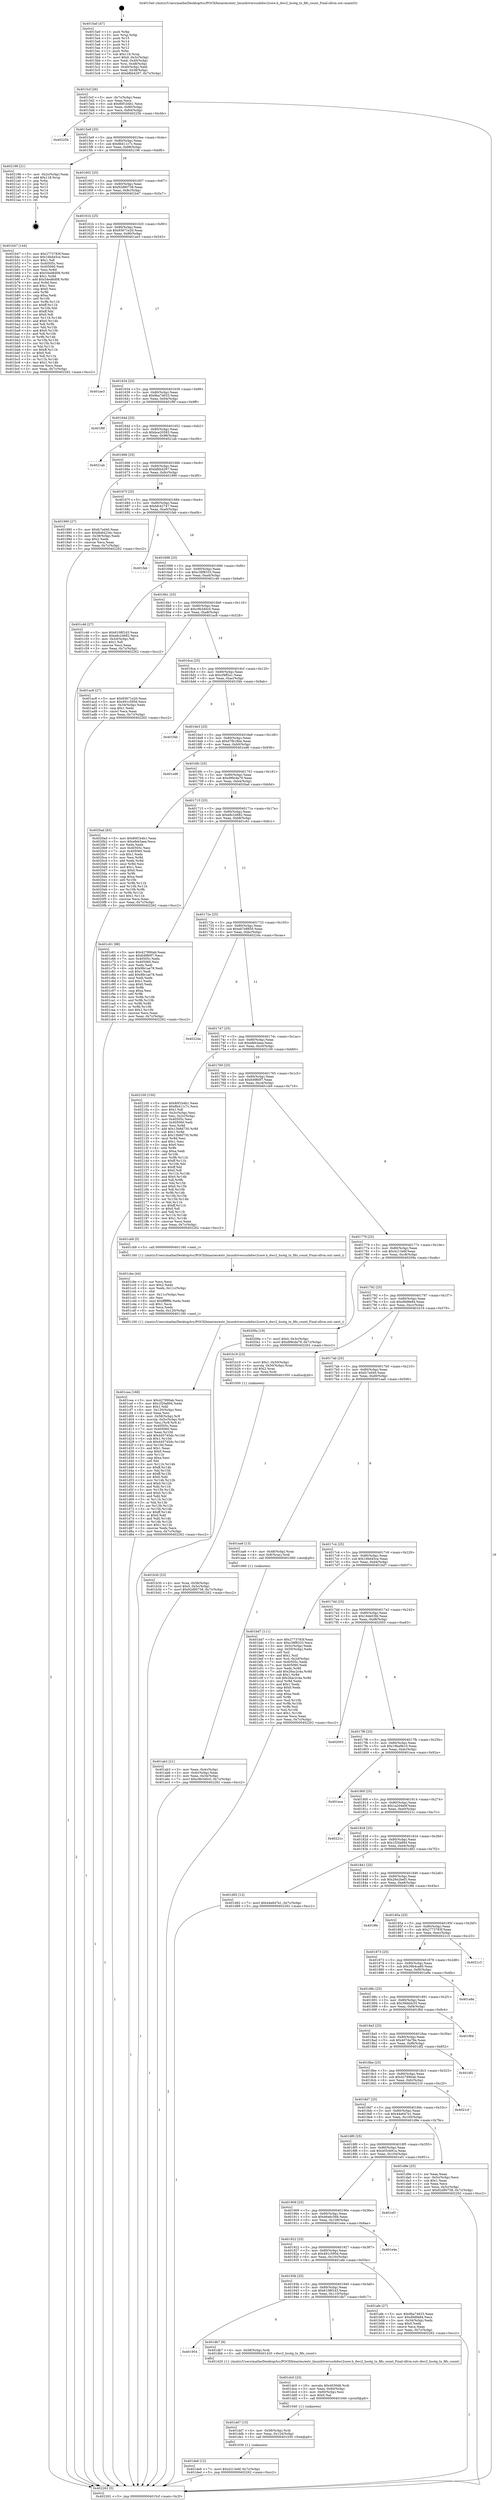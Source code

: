digraph "0x4015a0" {
  label = "0x4015a0 (/mnt/c/Users/mathe/Desktop/tcc/POCII/binaries/extr_linuxdriversusbdwc2core.h_dwc2_hsotg_tx_fifo_count_Final-ollvm.out::main(0))"
  labelloc = "t"
  node[shape=record]

  Entry [label="",width=0.3,height=0.3,shape=circle,fillcolor=black,style=filled]
  "0x4015cf" [label="{
     0x4015cf [26]\l
     | [instrs]\l
     &nbsp;&nbsp;0x4015cf \<+3\>: mov -0x7c(%rbp),%eax\l
     &nbsp;&nbsp;0x4015d2 \<+2\>: mov %eax,%ecx\l
     &nbsp;&nbsp;0x4015d4 \<+6\>: sub $0x80f1b4b1,%ecx\l
     &nbsp;&nbsp;0x4015da \<+3\>: mov %eax,-0x80(%rbp)\l
     &nbsp;&nbsp;0x4015dd \<+6\>: mov %ecx,-0x84(%rbp)\l
     &nbsp;&nbsp;0x4015e3 \<+6\>: je 000000000040225b \<main+0xcbb\>\l
  }"]
  "0x40225b" [label="{
     0x40225b\l
  }", style=dashed]
  "0x4015e9" [label="{
     0x4015e9 [25]\l
     | [instrs]\l
     &nbsp;&nbsp;0x4015e9 \<+5\>: jmp 00000000004015ee \<main+0x4e\>\l
     &nbsp;&nbsp;0x4015ee \<+3\>: mov -0x80(%rbp),%eax\l
     &nbsp;&nbsp;0x4015f1 \<+5\>: sub $0x8b411c7c,%eax\l
     &nbsp;&nbsp;0x4015f6 \<+6\>: mov %eax,-0x88(%rbp)\l
     &nbsp;&nbsp;0x4015fc \<+6\>: je 0000000000402196 \<main+0xbf6\>\l
  }"]
  Exit [label="",width=0.3,height=0.3,shape=circle,fillcolor=black,style=filled,peripheries=2]
  "0x402196" [label="{
     0x402196 [21]\l
     | [instrs]\l
     &nbsp;&nbsp;0x402196 \<+3\>: mov -0x2c(%rbp),%eax\l
     &nbsp;&nbsp;0x402199 \<+7\>: add $0x118,%rsp\l
     &nbsp;&nbsp;0x4021a0 \<+1\>: pop %rbx\l
     &nbsp;&nbsp;0x4021a1 \<+2\>: pop %r12\l
     &nbsp;&nbsp;0x4021a3 \<+2\>: pop %r13\l
     &nbsp;&nbsp;0x4021a5 \<+2\>: pop %r14\l
     &nbsp;&nbsp;0x4021a7 \<+2\>: pop %r15\l
     &nbsp;&nbsp;0x4021a9 \<+1\>: pop %rbp\l
     &nbsp;&nbsp;0x4021aa \<+1\>: ret\l
  }"]
  "0x401602" [label="{
     0x401602 [25]\l
     | [instrs]\l
     &nbsp;&nbsp;0x401602 \<+5\>: jmp 0000000000401607 \<main+0x67\>\l
     &nbsp;&nbsp;0x401607 \<+3\>: mov -0x80(%rbp),%eax\l
     &nbsp;&nbsp;0x40160a \<+5\>: sub $0x92d90738,%eax\l
     &nbsp;&nbsp;0x40160f \<+6\>: mov %eax,-0x8c(%rbp)\l
     &nbsp;&nbsp;0x401615 \<+6\>: je 0000000000401b47 \<main+0x5a7\>\l
  }"]
  "0x401de6" [label="{
     0x401de6 [12]\l
     | [instrs]\l
     &nbsp;&nbsp;0x401de6 \<+7\>: movl $0x4213e6f,-0x7c(%rbp)\l
     &nbsp;&nbsp;0x401ded \<+5\>: jmp 0000000000402262 \<main+0xcc2\>\l
  }"]
  "0x401b47" [label="{
     0x401b47 [144]\l
     | [instrs]\l
     &nbsp;&nbsp;0x401b47 \<+5\>: mov $0x2773783f,%eax\l
     &nbsp;&nbsp;0x401b4c \<+5\>: mov $0x16bd45ce,%ecx\l
     &nbsp;&nbsp;0x401b51 \<+2\>: mov $0x1,%dl\l
     &nbsp;&nbsp;0x401b53 \<+7\>: mov 0x40505c,%esi\l
     &nbsp;&nbsp;0x401b5a \<+7\>: mov 0x405060,%edi\l
     &nbsp;&nbsp;0x401b61 \<+3\>: mov %esi,%r8d\l
     &nbsp;&nbsp;0x401b64 \<+7\>: sub $0x54ed6d08,%r8d\l
     &nbsp;&nbsp;0x401b6b \<+4\>: sub $0x1,%r8d\l
     &nbsp;&nbsp;0x401b6f \<+7\>: add $0x54ed6d08,%r8d\l
     &nbsp;&nbsp;0x401b76 \<+4\>: imul %r8d,%esi\l
     &nbsp;&nbsp;0x401b7a \<+3\>: and $0x1,%esi\l
     &nbsp;&nbsp;0x401b7d \<+3\>: cmp $0x0,%esi\l
     &nbsp;&nbsp;0x401b80 \<+4\>: sete %r9b\l
     &nbsp;&nbsp;0x401b84 \<+3\>: cmp $0xa,%edi\l
     &nbsp;&nbsp;0x401b87 \<+4\>: setl %r10b\l
     &nbsp;&nbsp;0x401b8b \<+3\>: mov %r9b,%r11b\l
     &nbsp;&nbsp;0x401b8e \<+4\>: xor $0xff,%r11b\l
     &nbsp;&nbsp;0x401b92 \<+3\>: mov %r10b,%bl\l
     &nbsp;&nbsp;0x401b95 \<+3\>: xor $0xff,%bl\l
     &nbsp;&nbsp;0x401b98 \<+3\>: xor $0x0,%dl\l
     &nbsp;&nbsp;0x401b9b \<+3\>: mov %r11b,%r14b\l
     &nbsp;&nbsp;0x401b9e \<+4\>: and $0x0,%r14b\l
     &nbsp;&nbsp;0x401ba2 \<+3\>: and %dl,%r9b\l
     &nbsp;&nbsp;0x401ba5 \<+3\>: mov %bl,%r15b\l
     &nbsp;&nbsp;0x401ba8 \<+4\>: and $0x0,%r15b\l
     &nbsp;&nbsp;0x401bac \<+3\>: and %dl,%r10b\l
     &nbsp;&nbsp;0x401baf \<+3\>: or %r9b,%r14b\l
     &nbsp;&nbsp;0x401bb2 \<+3\>: or %r10b,%r15b\l
     &nbsp;&nbsp;0x401bb5 \<+3\>: xor %r15b,%r14b\l
     &nbsp;&nbsp;0x401bb8 \<+3\>: or %bl,%r11b\l
     &nbsp;&nbsp;0x401bbb \<+4\>: xor $0xff,%r11b\l
     &nbsp;&nbsp;0x401bbf \<+3\>: or $0x0,%dl\l
     &nbsp;&nbsp;0x401bc2 \<+3\>: and %dl,%r11b\l
     &nbsp;&nbsp;0x401bc5 \<+3\>: or %r11b,%r14b\l
     &nbsp;&nbsp;0x401bc8 \<+4\>: test $0x1,%r14b\l
     &nbsp;&nbsp;0x401bcc \<+3\>: cmovne %ecx,%eax\l
     &nbsp;&nbsp;0x401bcf \<+3\>: mov %eax,-0x7c(%rbp)\l
     &nbsp;&nbsp;0x401bd2 \<+5\>: jmp 0000000000402262 \<main+0xcc2\>\l
  }"]
  "0x40161b" [label="{
     0x40161b [25]\l
     | [instrs]\l
     &nbsp;&nbsp;0x40161b \<+5\>: jmp 0000000000401620 \<main+0x80\>\l
     &nbsp;&nbsp;0x401620 \<+3\>: mov -0x80(%rbp),%eax\l
     &nbsp;&nbsp;0x401623 \<+5\>: sub $0x93671e20,%eax\l
     &nbsp;&nbsp;0x401628 \<+6\>: mov %eax,-0x90(%rbp)\l
     &nbsp;&nbsp;0x40162e \<+6\>: je 0000000000401ae3 \<main+0x543\>\l
  }"]
  "0x401dd7" [label="{
     0x401dd7 [15]\l
     | [instrs]\l
     &nbsp;&nbsp;0x401dd7 \<+4\>: mov -0x58(%rbp),%rdi\l
     &nbsp;&nbsp;0x401ddb \<+6\>: mov %eax,-0x124(%rbp)\l
     &nbsp;&nbsp;0x401de1 \<+5\>: call 0000000000401030 \<free@plt\>\l
     | [calls]\l
     &nbsp;&nbsp;0x401030 \{1\} (unknown)\l
  }"]
  "0x401ae3" [label="{
     0x401ae3\l
  }", style=dashed]
  "0x401634" [label="{
     0x401634 [25]\l
     | [instrs]\l
     &nbsp;&nbsp;0x401634 \<+5\>: jmp 0000000000401639 \<main+0x99\>\l
     &nbsp;&nbsp;0x401639 \<+3\>: mov -0x80(%rbp),%eax\l
     &nbsp;&nbsp;0x40163c \<+5\>: sub $0x9ba74633,%eax\l
     &nbsp;&nbsp;0x401641 \<+6\>: mov %eax,-0x94(%rbp)\l
     &nbsp;&nbsp;0x401647 \<+6\>: je 0000000000401f9f \<main+0x9ff\>\l
  }"]
  "0x401dc0" [label="{
     0x401dc0 [23]\l
     | [instrs]\l
     &nbsp;&nbsp;0x401dc0 \<+10\>: movabs $0x4030d6,%rdi\l
     &nbsp;&nbsp;0x401dca \<+3\>: mov %eax,-0x60(%rbp)\l
     &nbsp;&nbsp;0x401dcd \<+3\>: mov -0x60(%rbp),%esi\l
     &nbsp;&nbsp;0x401dd0 \<+2\>: mov $0x0,%al\l
     &nbsp;&nbsp;0x401dd2 \<+5\>: call 0000000000401040 \<printf@plt\>\l
     | [calls]\l
     &nbsp;&nbsp;0x401040 \{1\} (unknown)\l
  }"]
  "0x401f9f" [label="{
     0x401f9f\l
  }", style=dashed]
  "0x40164d" [label="{
     0x40164d [25]\l
     | [instrs]\l
     &nbsp;&nbsp;0x40164d \<+5\>: jmp 0000000000401652 \<main+0xb2\>\l
     &nbsp;&nbsp;0x401652 \<+3\>: mov -0x80(%rbp),%eax\l
     &nbsp;&nbsp;0x401655 \<+5\>: sub $0xbce20583,%eax\l
     &nbsp;&nbsp;0x40165a \<+6\>: mov %eax,-0x98(%rbp)\l
     &nbsp;&nbsp;0x401660 \<+6\>: je 00000000004021ab \<main+0xc0b\>\l
  }"]
  "0x401954" [label="{
     0x401954\l
  }", style=dashed]
  "0x4021ab" [label="{
     0x4021ab\l
  }", style=dashed]
  "0x401666" [label="{
     0x401666 [25]\l
     | [instrs]\l
     &nbsp;&nbsp;0x401666 \<+5\>: jmp 000000000040166b \<main+0xcb\>\l
     &nbsp;&nbsp;0x40166b \<+3\>: mov -0x80(%rbp),%eax\l
     &nbsp;&nbsp;0x40166e \<+5\>: sub $0xbfbb4297,%eax\l
     &nbsp;&nbsp;0x401673 \<+6\>: mov %eax,-0x9c(%rbp)\l
     &nbsp;&nbsp;0x401679 \<+6\>: je 0000000000401990 \<main+0x3f0\>\l
  }"]
  "0x401db7" [label="{
     0x401db7 [9]\l
     | [instrs]\l
     &nbsp;&nbsp;0x401db7 \<+4\>: mov -0x58(%rbp),%rdi\l
     &nbsp;&nbsp;0x401dbb \<+5\>: call 0000000000401420 \<dwc2_hsotg_tx_fifo_count\>\l
     | [calls]\l
     &nbsp;&nbsp;0x401420 \{1\} (/mnt/c/Users/mathe/Desktop/tcc/POCII/binaries/extr_linuxdriversusbdwc2core.h_dwc2_hsotg_tx_fifo_count_Final-ollvm.out::dwc2_hsotg_tx_fifo_count)\l
  }"]
  "0x401990" [label="{
     0x401990 [27]\l
     | [instrs]\l
     &nbsp;&nbsp;0x401990 \<+5\>: mov $0xfc7ed40,%eax\l
     &nbsp;&nbsp;0x401995 \<+5\>: mov $0x6b84234c,%ecx\l
     &nbsp;&nbsp;0x40199a \<+3\>: mov -0x38(%rbp),%edx\l
     &nbsp;&nbsp;0x40199d \<+3\>: cmp $0x2,%edx\l
     &nbsp;&nbsp;0x4019a0 \<+3\>: cmovne %ecx,%eax\l
     &nbsp;&nbsp;0x4019a3 \<+3\>: mov %eax,-0x7c(%rbp)\l
     &nbsp;&nbsp;0x4019a6 \<+5\>: jmp 0000000000402262 \<main+0xcc2\>\l
  }"]
  "0x40167f" [label="{
     0x40167f [25]\l
     | [instrs]\l
     &nbsp;&nbsp;0x40167f \<+5\>: jmp 0000000000401684 \<main+0xe4\>\l
     &nbsp;&nbsp;0x401684 \<+3\>: mov -0x80(%rbp),%eax\l
     &nbsp;&nbsp;0x401687 \<+5\>: sub $0xbfc42747,%eax\l
     &nbsp;&nbsp;0x40168c \<+6\>: mov %eax,-0xa0(%rbp)\l
     &nbsp;&nbsp;0x401692 \<+6\>: je 0000000000401fab \<main+0xa0b\>\l
  }"]
  "0x402262" [label="{
     0x402262 [5]\l
     | [instrs]\l
     &nbsp;&nbsp;0x402262 \<+5\>: jmp 00000000004015cf \<main+0x2f\>\l
  }"]
  "0x4015a0" [label="{
     0x4015a0 [47]\l
     | [instrs]\l
     &nbsp;&nbsp;0x4015a0 \<+1\>: push %rbp\l
     &nbsp;&nbsp;0x4015a1 \<+3\>: mov %rsp,%rbp\l
     &nbsp;&nbsp;0x4015a4 \<+2\>: push %r15\l
     &nbsp;&nbsp;0x4015a6 \<+2\>: push %r14\l
     &nbsp;&nbsp;0x4015a8 \<+2\>: push %r13\l
     &nbsp;&nbsp;0x4015aa \<+2\>: push %r12\l
     &nbsp;&nbsp;0x4015ac \<+1\>: push %rbx\l
     &nbsp;&nbsp;0x4015ad \<+7\>: sub $0x118,%rsp\l
     &nbsp;&nbsp;0x4015b4 \<+7\>: movl $0x0,-0x3c(%rbp)\l
     &nbsp;&nbsp;0x4015bb \<+3\>: mov %edi,-0x40(%rbp)\l
     &nbsp;&nbsp;0x4015be \<+4\>: mov %rsi,-0x48(%rbp)\l
     &nbsp;&nbsp;0x4015c2 \<+3\>: mov -0x40(%rbp),%edi\l
     &nbsp;&nbsp;0x4015c5 \<+3\>: mov %edi,-0x38(%rbp)\l
     &nbsp;&nbsp;0x4015c8 \<+7\>: movl $0xbfbb4297,-0x7c(%rbp)\l
  }"]
  "0x401cea" [label="{
     0x401cea [168]\l
     | [instrs]\l
     &nbsp;&nbsp;0x401cea \<+5\>: mov $0x427890ab,%ecx\l
     &nbsp;&nbsp;0x401cef \<+5\>: mov $0x1f20a894,%edx\l
     &nbsp;&nbsp;0x401cf4 \<+3\>: mov $0x1,%dil\l
     &nbsp;&nbsp;0x401cf7 \<+6\>: mov -0x120(%rbp),%esi\l
     &nbsp;&nbsp;0x401cfd \<+3\>: imul %eax,%esi\l
     &nbsp;&nbsp;0x401d00 \<+4\>: mov -0x58(%rbp),%r8\l
     &nbsp;&nbsp;0x401d04 \<+4\>: movslq -0x5c(%rbp),%r9\l
     &nbsp;&nbsp;0x401d08 \<+4\>: mov %esi,(%r8,%r9,4)\l
     &nbsp;&nbsp;0x401d0c \<+7\>: mov 0x40505c,%eax\l
     &nbsp;&nbsp;0x401d13 \<+7\>: mov 0x405060,%esi\l
     &nbsp;&nbsp;0x401d1a \<+3\>: mov %eax,%r10d\l
     &nbsp;&nbsp;0x401d1d \<+7\>: add $0x445745dc,%r10d\l
     &nbsp;&nbsp;0x401d24 \<+4\>: sub $0x1,%r10d\l
     &nbsp;&nbsp;0x401d28 \<+7\>: sub $0x445745dc,%r10d\l
     &nbsp;&nbsp;0x401d2f \<+4\>: imul %r10d,%eax\l
     &nbsp;&nbsp;0x401d33 \<+3\>: and $0x1,%eax\l
     &nbsp;&nbsp;0x401d36 \<+3\>: cmp $0x0,%eax\l
     &nbsp;&nbsp;0x401d39 \<+4\>: sete %r11b\l
     &nbsp;&nbsp;0x401d3d \<+3\>: cmp $0xa,%esi\l
     &nbsp;&nbsp;0x401d40 \<+3\>: setl %bl\l
     &nbsp;&nbsp;0x401d43 \<+3\>: mov %r11b,%r14b\l
     &nbsp;&nbsp;0x401d46 \<+4\>: xor $0xff,%r14b\l
     &nbsp;&nbsp;0x401d4a \<+3\>: mov %bl,%r15b\l
     &nbsp;&nbsp;0x401d4d \<+4\>: xor $0xff,%r15b\l
     &nbsp;&nbsp;0x401d51 \<+4\>: xor $0x0,%dil\l
     &nbsp;&nbsp;0x401d55 \<+3\>: mov %r14b,%r12b\l
     &nbsp;&nbsp;0x401d58 \<+4\>: and $0x0,%r12b\l
     &nbsp;&nbsp;0x401d5c \<+3\>: and %dil,%r11b\l
     &nbsp;&nbsp;0x401d5f \<+3\>: mov %r15b,%r13b\l
     &nbsp;&nbsp;0x401d62 \<+4\>: and $0x0,%r13b\l
     &nbsp;&nbsp;0x401d66 \<+3\>: and %dil,%bl\l
     &nbsp;&nbsp;0x401d69 \<+3\>: or %r11b,%r12b\l
     &nbsp;&nbsp;0x401d6c \<+3\>: or %bl,%r13b\l
     &nbsp;&nbsp;0x401d6f \<+3\>: xor %r13b,%r12b\l
     &nbsp;&nbsp;0x401d72 \<+3\>: or %r15b,%r14b\l
     &nbsp;&nbsp;0x401d75 \<+4\>: xor $0xff,%r14b\l
     &nbsp;&nbsp;0x401d79 \<+4\>: or $0x0,%dil\l
     &nbsp;&nbsp;0x401d7d \<+3\>: and %dil,%r14b\l
     &nbsp;&nbsp;0x401d80 \<+3\>: or %r14b,%r12b\l
     &nbsp;&nbsp;0x401d83 \<+4\>: test $0x1,%r12b\l
     &nbsp;&nbsp;0x401d87 \<+3\>: cmovne %edx,%ecx\l
     &nbsp;&nbsp;0x401d8a \<+3\>: mov %ecx,-0x7c(%rbp)\l
     &nbsp;&nbsp;0x401d8d \<+5\>: jmp 0000000000402262 \<main+0xcc2\>\l
  }"]
  "0x401fab" [label="{
     0x401fab\l
  }", style=dashed]
  "0x401698" [label="{
     0x401698 [25]\l
     | [instrs]\l
     &nbsp;&nbsp;0x401698 \<+5\>: jmp 000000000040169d \<main+0xfd\>\l
     &nbsp;&nbsp;0x40169d \<+3\>: mov -0x80(%rbp),%eax\l
     &nbsp;&nbsp;0x4016a0 \<+5\>: sub $0xc38f8333,%eax\l
     &nbsp;&nbsp;0x4016a5 \<+6\>: mov %eax,-0xa4(%rbp)\l
     &nbsp;&nbsp;0x4016ab \<+6\>: je 0000000000401c46 \<main+0x6a6\>\l
  }"]
  "0x401cbe" [label="{
     0x401cbe [44]\l
     | [instrs]\l
     &nbsp;&nbsp;0x401cbe \<+2\>: xor %ecx,%ecx\l
     &nbsp;&nbsp;0x401cc0 \<+5\>: mov $0x2,%edx\l
     &nbsp;&nbsp;0x401cc5 \<+6\>: mov %edx,-0x11c(%rbp)\l
     &nbsp;&nbsp;0x401ccb \<+1\>: cltd\l
     &nbsp;&nbsp;0x401ccc \<+6\>: mov -0x11c(%rbp),%esi\l
     &nbsp;&nbsp;0x401cd2 \<+2\>: idiv %esi\l
     &nbsp;&nbsp;0x401cd4 \<+6\>: imul $0xfffffffe,%edx,%edx\l
     &nbsp;&nbsp;0x401cda \<+3\>: sub $0x1,%ecx\l
     &nbsp;&nbsp;0x401cdd \<+2\>: sub %ecx,%edx\l
     &nbsp;&nbsp;0x401cdf \<+6\>: mov %edx,-0x120(%rbp)\l
     &nbsp;&nbsp;0x401ce5 \<+5\>: call 0000000000401160 \<next_i\>\l
     | [calls]\l
     &nbsp;&nbsp;0x401160 \{1\} (/mnt/c/Users/mathe/Desktop/tcc/POCII/binaries/extr_linuxdriversusbdwc2core.h_dwc2_hsotg_tx_fifo_count_Final-ollvm.out::next_i)\l
  }"]
  "0x401c46" [label="{
     0x401c46 [27]\l
     | [instrs]\l
     &nbsp;&nbsp;0x401c46 \<+5\>: mov $0x6108f1d3,%eax\l
     &nbsp;&nbsp;0x401c4b \<+5\>: mov $0xe8c24682,%ecx\l
     &nbsp;&nbsp;0x401c50 \<+3\>: mov -0x2d(%rbp),%dl\l
     &nbsp;&nbsp;0x401c53 \<+3\>: test $0x1,%dl\l
     &nbsp;&nbsp;0x401c56 \<+3\>: cmovne %ecx,%eax\l
     &nbsp;&nbsp;0x401c59 \<+3\>: mov %eax,-0x7c(%rbp)\l
     &nbsp;&nbsp;0x401c5c \<+5\>: jmp 0000000000402262 \<main+0xcc2\>\l
  }"]
  "0x4016b1" [label="{
     0x4016b1 [25]\l
     | [instrs]\l
     &nbsp;&nbsp;0x4016b1 \<+5\>: jmp 00000000004016b6 \<main+0x116\>\l
     &nbsp;&nbsp;0x4016b6 \<+3\>: mov -0x80(%rbp),%eax\l
     &nbsp;&nbsp;0x4016b9 \<+5\>: sub $0xc9b340c0,%eax\l
     &nbsp;&nbsp;0x4016be \<+6\>: mov %eax,-0xa8(%rbp)\l
     &nbsp;&nbsp;0x4016c4 \<+6\>: je 0000000000401ac8 \<main+0x528\>\l
  }"]
  "0x401b30" [label="{
     0x401b30 [23]\l
     | [instrs]\l
     &nbsp;&nbsp;0x401b30 \<+4\>: mov %rax,-0x58(%rbp)\l
     &nbsp;&nbsp;0x401b34 \<+7\>: movl $0x0,-0x5c(%rbp)\l
     &nbsp;&nbsp;0x401b3b \<+7\>: movl $0x92d90738,-0x7c(%rbp)\l
     &nbsp;&nbsp;0x401b42 \<+5\>: jmp 0000000000402262 \<main+0xcc2\>\l
  }"]
  "0x401ac8" [label="{
     0x401ac8 [27]\l
     | [instrs]\l
     &nbsp;&nbsp;0x401ac8 \<+5\>: mov $0x93671e20,%eax\l
     &nbsp;&nbsp;0x401acd \<+5\>: mov $0x491c595d,%ecx\l
     &nbsp;&nbsp;0x401ad2 \<+3\>: mov -0x34(%rbp),%edx\l
     &nbsp;&nbsp;0x401ad5 \<+3\>: cmp $0x1,%edx\l
     &nbsp;&nbsp;0x401ad8 \<+3\>: cmovl %ecx,%eax\l
     &nbsp;&nbsp;0x401adb \<+3\>: mov %eax,-0x7c(%rbp)\l
     &nbsp;&nbsp;0x401ade \<+5\>: jmp 0000000000402262 \<main+0xcc2\>\l
  }"]
  "0x4016ca" [label="{
     0x4016ca [25]\l
     | [instrs]\l
     &nbsp;&nbsp;0x4016ca \<+5\>: jmp 00000000004016cf \<main+0x12f\>\l
     &nbsp;&nbsp;0x4016cf \<+3\>: mov -0x80(%rbp),%eax\l
     &nbsp;&nbsp;0x4016d2 \<+5\>: sub $0xcf4ff2a1,%eax\l
     &nbsp;&nbsp;0x4016d7 \<+6\>: mov %eax,-0xac(%rbp)\l
     &nbsp;&nbsp;0x4016dd \<+6\>: je 0000000000401f4b \<main+0x9ab\>\l
  }"]
  "0x40193b" [label="{
     0x40193b [25]\l
     | [instrs]\l
     &nbsp;&nbsp;0x40193b \<+5\>: jmp 0000000000401940 \<main+0x3a0\>\l
     &nbsp;&nbsp;0x401940 \<+3\>: mov -0x80(%rbp),%eax\l
     &nbsp;&nbsp;0x401943 \<+5\>: sub $0x6108f1d3,%eax\l
     &nbsp;&nbsp;0x401948 \<+6\>: mov %eax,-0x110(%rbp)\l
     &nbsp;&nbsp;0x40194e \<+6\>: je 0000000000401db7 \<main+0x817\>\l
  }"]
  "0x401f4b" [label="{
     0x401f4b\l
  }", style=dashed]
  "0x4016e3" [label="{
     0x4016e3 [25]\l
     | [instrs]\l
     &nbsp;&nbsp;0x4016e3 \<+5\>: jmp 00000000004016e8 \<main+0x148\>\l
     &nbsp;&nbsp;0x4016e8 \<+3\>: mov -0x80(%rbp),%eax\l
     &nbsp;&nbsp;0x4016eb \<+5\>: sub $0xd7fb18be,%eax\l
     &nbsp;&nbsp;0x4016f0 \<+6\>: mov %eax,-0xb0(%rbp)\l
     &nbsp;&nbsp;0x4016f6 \<+6\>: je 0000000000401ed6 \<main+0x936\>\l
  }"]
  "0x401afe" [label="{
     0x401afe [27]\l
     | [instrs]\l
     &nbsp;&nbsp;0x401afe \<+5\>: mov $0x9ba74633,%eax\l
     &nbsp;&nbsp;0x401b03 \<+5\>: mov $0xd9d9e84,%ecx\l
     &nbsp;&nbsp;0x401b08 \<+3\>: mov -0x34(%rbp),%edx\l
     &nbsp;&nbsp;0x401b0b \<+3\>: cmp $0x0,%edx\l
     &nbsp;&nbsp;0x401b0e \<+3\>: cmove %ecx,%eax\l
     &nbsp;&nbsp;0x401b11 \<+3\>: mov %eax,-0x7c(%rbp)\l
     &nbsp;&nbsp;0x401b14 \<+5\>: jmp 0000000000402262 \<main+0xcc2\>\l
  }"]
  "0x401ed6" [label="{
     0x401ed6\l
  }", style=dashed]
  "0x4016fc" [label="{
     0x4016fc [25]\l
     | [instrs]\l
     &nbsp;&nbsp;0x4016fc \<+5\>: jmp 0000000000401701 \<main+0x161\>\l
     &nbsp;&nbsp;0x401701 \<+3\>: mov -0x80(%rbp),%eax\l
     &nbsp;&nbsp;0x401704 \<+5\>: sub $0xd99cda79,%eax\l
     &nbsp;&nbsp;0x401709 \<+6\>: mov %eax,-0xb4(%rbp)\l
     &nbsp;&nbsp;0x40170f \<+6\>: je 00000000004020ad \<main+0xb0d\>\l
  }"]
  "0x401922" [label="{
     0x401922 [25]\l
     | [instrs]\l
     &nbsp;&nbsp;0x401922 \<+5\>: jmp 0000000000401927 \<main+0x387\>\l
     &nbsp;&nbsp;0x401927 \<+3\>: mov -0x80(%rbp),%eax\l
     &nbsp;&nbsp;0x40192a \<+5\>: sub $0x491c595d,%eax\l
     &nbsp;&nbsp;0x40192f \<+6\>: mov %eax,-0x10c(%rbp)\l
     &nbsp;&nbsp;0x401935 \<+6\>: je 0000000000401afe \<main+0x55e\>\l
  }"]
  "0x4020ad" [label="{
     0x4020ad [83]\l
     | [instrs]\l
     &nbsp;&nbsp;0x4020ad \<+5\>: mov $0x80f1b4b1,%eax\l
     &nbsp;&nbsp;0x4020b2 \<+5\>: mov $0xefeb3aea,%ecx\l
     &nbsp;&nbsp;0x4020b7 \<+2\>: xor %edx,%edx\l
     &nbsp;&nbsp;0x4020b9 \<+7\>: mov 0x40505c,%esi\l
     &nbsp;&nbsp;0x4020c0 \<+7\>: mov 0x405060,%edi\l
     &nbsp;&nbsp;0x4020c7 \<+3\>: sub $0x1,%edx\l
     &nbsp;&nbsp;0x4020ca \<+3\>: mov %esi,%r8d\l
     &nbsp;&nbsp;0x4020cd \<+3\>: add %edx,%r8d\l
     &nbsp;&nbsp;0x4020d0 \<+4\>: imul %r8d,%esi\l
     &nbsp;&nbsp;0x4020d4 \<+3\>: and $0x1,%esi\l
     &nbsp;&nbsp;0x4020d7 \<+3\>: cmp $0x0,%esi\l
     &nbsp;&nbsp;0x4020da \<+4\>: sete %r9b\l
     &nbsp;&nbsp;0x4020de \<+3\>: cmp $0xa,%edi\l
     &nbsp;&nbsp;0x4020e1 \<+4\>: setl %r10b\l
     &nbsp;&nbsp;0x4020e5 \<+3\>: mov %r9b,%r11b\l
     &nbsp;&nbsp;0x4020e8 \<+3\>: and %r10b,%r11b\l
     &nbsp;&nbsp;0x4020eb \<+3\>: xor %r10b,%r9b\l
     &nbsp;&nbsp;0x4020ee \<+3\>: or %r9b,%r11b\l
     &nbsp;&nbsp;0x4020f1 \<+4\>: test $0x1,%r11b\l
     &nbsp;&nbsp;0x4020f5 \<+3\>: cmovne %ecx,%eax\l
     &nbsp;&nbsp;0x4020f8 \<+3\>: mov %eax,-0x7c(%rbp)\l
     &nbsp;&nbsp;0x4020fb \<+5\>: jmp 0000000000402262 \<main+0xcc2\>\l
  }"]
  "0x401715" [label="{
     0x401715 [25]\l
     | [instrs]\l
     &nbsp;&nbsp;0x401715 \<+5\>: jmp 000000000040171a \<main+0x17a\>\l
     &nbsp;&nbsp;0x40171a \<+3\>: mov -0x80(%rbp),%eax\l
     &nbsp;&nbsp;0x40171d \<+5\>: sub $0xe8c24682,%eax\l
     &nbsp;&nbsp;0x401722 \<+6\>: mov %eax,-0xb8(%rbp)\l
     &nbsp;&nbsp;0x401728 \<+6\>: je 0000000000401c61 \<main+0x6c1\>\l
  }"]
  "0x401e4a" [label="{
     0x401e4a\l
  }", style=dashed]
  "0x401c61" [label="{
     0x401c61 [88]\l
     | [instrs]\l
     &nbsp;&nbsp;0x401c61 \<+5\>: mov $0x427890ab,%eax\l
     &nbsp;&nbsp;0x401c66 \<+5\>: mov $0xfc6f60f7,%ecx\l
     &nbsp;&nbsp;0x401c6b \<+7\>: mov 0x40505c,%edx\l
     &nbsp;&nbsp;0x401c72 \<+7\>: mov 0x405060,%esi\l
     &nbsp;&nbsp;0x401c79 \<+2\>: mov %edx,%edi\l
     &nbsp;&nbsp;0x401c7b \<+6\>: sub $0x9fe1ae78,%edi\l
     &nbsp;&nbsp;0x401c81 \<+3\>: sub $0x1,%edi\l
     &nbsp;&nbsp;0x401c84 \<+6\>: add $0x9fe1ae78,%edi\l
     &nbsp;&nbsp;0x401c8a \<+3\>: imul %edi,%edx\l
     &nbsp;&nbsp;0x401c8d \<+3\>: and $0x1,%edx\l
     &nbsp;&nbsp;0x401c90 \<+3\>: cmp $0x0,%edx\l
     &nbsp;&nbsp;0x401c93 \<+4\>: sete %r8b\l
     &nbsp;&nbsp;0x401c97 \<+3\>: cmp $0xa,%esi\l
     &nbsp;&nbsp;0x401c9a \<+4\>: setl %r9b\l
     &nbsp;&nbsp;0x401c9e \<+3\>: mov %r8b,%r10b\l
     &nbsp;&nbsp;0x401ca1 \<+3\>: and %r9b,%r10b\l
     &nbsp;&nbsp;0x401ca4 \<+3\>: xor %r9b,%r8b\l
     &nbsp;&nbsp;0x401ca7 \<+3\>: or %r8b,%r10b\l
     &nbsp;&nbsp;0x401caa \<+4\>: test $0x1,%r10b\l
     &nbsp;&nbsp;0x401cae \<+3\>: cmovne %ecx,%eax\l
     &nbsp;&nbsp;0x401cb1 \<+3\>: mov %eax,-0x7c(%rbp)\l
     &nbsp;&nbsp;0x401cb4 \<+5\>: jmp 0000000000402262 \<main+0xcc2\>\l
  }"]
  "0x40172e" [label="{
     0x40172e [25]\l
     | [instrs]\l
     &nbsp;&nbsp;0x40172e \<+5\>: jmp 0000000000401733 \<main+0x193\>\l
     &nbsp;&nbsp;0x401733 \<+3\>: mov -0x80(%rbp),%eax\l
     &nbsp;&nbsp;0x401736 \<+5\>: sub $0xeb7e8850,%eax\l
     &nbsp;&nbsp;0x40173b \<+6\>: mov %eax,-0xbc(%rbp)\l
     &nbsp;&nbsp;0x401741 \<+6\>: je 000000000040224a \<main+0xcaa\>\l
  }"]
  "0x401909" [label="{
     0x401909 [25]\l
     | [instrs]\l
     &nbsp;&nbsp;0x401909 \<+5\>: jmp 000000000040190e \<main+0x36e\>\l
     &nbsp;&nbsp;0x40190e \<+3\>: mov -0x80(%rbp),%eax\l
     &nbsp;&nbsp;0x401911 \<+5\>: sub $0x46a6c56b,%eax\l
     &nbsp;&nbsp;0x401916 \<+6\>: mov %eax,-0x108(%rbp)\l
     &nbsp;&nbsp;0x40191c \<+6\>: je 0000000000401e4a \<main+0x8aa\>\l
  }"]
  "0x40224a" [label="{
     0x40224a\l
  }", style=dashed]
  "0x401747" [label="{
     0x401747 [25]\l
     | [instrs]\l
     &nbsp;&nbsp;0x401747 \<+5\>: jmp 000000000040174c \<main+0x1ac\>\l
     &nbsp;&nbsp;0x40174c \<+3\>: mov -0x80(%rbp),%eax\l
     &nbsp;&nbsp;0x40174f \<+5\>: sub $0xefeb3aea,%eax\l
     &nbsp;&nbsp;0x401754 \<+6\>: mov %eax,-0xc0(%rbp)\l
     &nbsp;&nbsp;0x40175a \<+6\>: je 0000000000402100 \<main+0xb60\>\l
  }"]
  "0x401ef1" [label="{
     0x401ef1\l
  }", style=dashed]
  "0x402100" [label="{
     0x402100 [150]\l
     | [instrs]\l
     &nbsp;&nbsp;0x402100 \<+5\>: mov $0x80f1b4b1,%eax\l
     &nbsp;&nbsp;0x402105 \<+5\>: mov $0x8b411c7c,%ecx\l
     &nbsp;&nbsp;0x40210a \<+2\>: mov $0x1,%dl\l
     &nbsp;&nbsp;0x40210c \<+3\>: mov -0x3c(%rbp),%esi\l
     &nbsp;&nbsp;0x40210f \<+3\>: mov %esi,-0x2c(%rbp)\l
     &nbsp;&nbsp;0x402112 \<+7\>: mov 0x40505c,%esi\l
     &nbsp;&nbsp;0x402119 \<+7\>: mov 0x405060,%edi\l
     &nbsp;&nbsp;0x402120 \<+3\>: mov %esi,%r8d\l
     &nbsp;&nbsp;0x402123 \<+7\>: add $0x13b8d730,%r8d\l
     &nbsp;&nbsp;0x40212a \<+4\>: sub $0x1,%r8d\l
     &nbsp;&nbsp;0x40212e \<+7\>: sub $0x13b8d730,%r8d\l
     &nbsp;&nbsp;0x402135 \<+4\>: imul %r8d,%esi\l
     &nbsp;&nbsp;0x402139 \<+3\>: and $0x1,%esi\l
     &nbsp;&nbsp;0x40213c \<+3\>: cmp $0x0,%esi\l
     &nbsp;&nbsp;0x40213f \<+4\>: sete %r9b\l
     &nbsp;&nbsp;0x402143 \<+3\>: cmp $0xa,%edi\l
     &nbsp;&nbsp;0x402146 \<+4\>: setl %r10b\l
     &nbsp;&nbsp;0x40214a \<+3\>: mov %r9b,%r11b\l
     &nbsp;&nbsp;0x40214d \<+4\>: xor $0xff,%r11b\l
     &nbsp;&nbsp;0x402151 \<+3\>: mov %r10b,%bl\l
     &nbsp;&nbsp;0x402154 \<+3\>: xor $0xff,%bl\l
     &nbsp;&nbsp;0x402157 \<+3\>: xor $0x0,%dl\l
     &nbsp;&nbsp;0x40215a \<+3\>: mov %r11b,%r14b\l
     &nbsp;&nbsp;0x40215d \<+4\>: and $0x0,%r14b\l
     &nbsp;&nbsp;0x402161 \<+3\>: and %dl,%r9b\l
     &nbsp;&nbsp;0x402164 \<+3\>: mov %bl,%r15b\l
     &nbsp;&nbsp;0x402167 \<+4\>: and $0x0,%r15b\l
     &nbsp;&nbsp;0x40216b \<+3\>: and %dl,%r10b\l
     &nbsp;&nbsp;0x40216e \<+3\>: or %r9b,%r14b\l
     &nbsp;&nbsp;0x402171 \<+3\>: or %r10b,%r15b\l
     &nbsp;&nbsp;0x402174 \<+3\>: xor %r15b,%r14b\l
     &nbsp;&nbsp;0x402177 \<+3\>: or %bl,%r11b\l
     &nbsp;&nbsp;0x40217a \<+4\>: xor $0xff,%r11b\l
     &nbsp;&nbsp;0x40217e \<+3\>: or $0x0,%dl\l
     &nbsp;&nbsp;0x402181 \<+3\>: and %dl,%r11b\l
     &nbsp;&nbsp;0x402184 \<+3\>: or %r11b,%r14b\l
     &nbsp;&nbsp;0x402187 \<+4\>: test $0x1,%r14b\l
     &nbsp;&nbsp;0x40218b \<+3\>: cmovne %ecx,%eax\l
     &nbsp;&nbsp;0x40218e \<+3\>: mov %eax,-0x7c(%rbp)\l
     &nbsp;&nbsp;0x402191 \<+5\>: jmp 0000000000402262 \<main+0xcc2\>\l
  }"]
  "0x401760" [label="{
     0x401760 [25]\l
     | [instrs]\l
     &nbsp;&nbsp;0x401760 \<+5\>: jmp 0000000000401765 \<main+0x1c5\>\l
     &nbsp;&nbsp;0x401765 \<+3\>: mov -0x80(%rbp),%eax\l
     &nbsp;&nbsp;0x401768 \<+5\>: sub $0xfc6f60f7,%eax\l
     &nbsp;&nbsp;0x40176d \<+6\>: mov %eax,-0xc4(%rbp)\l
     &nbsp;&nbsp;0x401773 \<+6\>: je 0000000000401cb9 \<main+0x719\>\l
  }"]
  "0x4018f0" [label="{
     0x4018f0 [25]\l
     | [instrs]\l
     &nbsp;&nbsp;0x4018f0 \<+5\>: jmp 00000000004018f5 \<main+0x355\>\l
     &nbsp;&nbsp;0x4018f5 \<+3\>: mov -0x80(%rbp),%eax\l
     &nbsp;&nbsp;0x4018f8 \<+5\>: sub $0x455cb91a,%eax\l
     &nbsp;&nbsp;0x4018fd \<+6\>: mov %eax,-0x104(%rbp)\l
     &nbsp;&nbsp;0x401903 \<+6\>: je 0000000000401ef1 \<main+0x951\>\l
  }"]
  "0x401cb9" [label="{
     0x401cb9 [5]\l
     | [instrs]\l
     &nbsp;&nbsp;0x401cb9 \<+5\>: call 0000000000401160 \<next_i\>\l
     | [calls]\l
     &nbsp;&nbsp;0x401160 \{1\} (/mnt/c/Users/mathe/Desktop/tcc/POCII/binaries/extr_linuxdriversusbdwc2core.h_dwc2_hsotg_tx_fifo_count_Final-ollvm.out::next_i)\l
  }"]
  "0x401779" [label="{
     0x401779 [25]\l
     | [instrs]\l
     &nbsp;&nbsp;0x401779 \<+5\>: jmp 000000000040177e \<main+0x1de\>\l
     &nbsp;&nbsp;0x40177e \<+3\>: mov -0x80(%rbp),%eax\l
     &nbsp;&nbsp;0x401781 \<+5\>: sub $0x4213e6f,%eax\l
     &nbsp;&nbsp;0x401786 \<+6\>: mov %eax,-0xc8(%rbp)\l
     &nbsp;&nbsp;0x40178c \<+6\>: je 000000000040209a \<main+0xafa\>\l
  }"]
  "0x401d9e" [label="{
     0x401d9e [25]\l
     | [instrs]\l
     &nbsp;&nbsp;0x401d9e \<+2\>: xor %eax,%eax\l
     &nbsp;&nbsp;0x401da0 \<+3\>: mov -0x5c(%rbp),%ecx\l
     &nbsp;&nbsp;0x401da3 \<+3\>: sub $0x1,%eax\l
     &nbsp;&nbsp;0x401da6 \<+2\>: sub %eax,%ecx\l
     &nbsp;&nbsp;0x401da8 \<+3\>: mov %ecx,-0x5c(%rbp)\l
     &nbsp;&nbsp;0x401dab \<+7\>: movl $0x92d90738,-0x7c(%rbp)\l
     &nbsp;&nbsp;0x401db2 \<+5\>: jmp 0000000000402262 \<main+0xcc2\>\l
  }"]
  "0x40209a" [label="{
     0x40209a [19]\l
     | [instrs]\l
     &nbsp;&nbsp;0x40209a \<+7\>: movl $0x0,-0x3c(%rbp)\l
     &nbsp;&nbsp;0x4020a1 \<+7\>: movl $0xd99cda79,-0x7c(%rbp)\l
     &nbsp;&nbsp;0x4020a8 \<+5\>: jmp 0000000000402262 \<main+0xcc2\>\l
  }"]
  "0x401792" [label="{
     0x401792 [25]\l
     | [instrs]\l
     &nbsp;&nbsp;0x401792 \<+5\>: jmp 0000000000401797 \<main+0x1f7\>\l
     &nbsp;&nbsp;0x401797 \<+3\>: mov -0x80(%rbp),%eax\l
     &nbsp;&nbsp;0x40179a \<+5\>: sub $0xd9d9e84,%eax\l
     &nbsp;&nbsp;0x40179f \<+6\>: mov %eax,-0xcc(%rbp)\l
     &nbsp;&nbsp;0x4017a5 \<+6\>: je 0000000000401b19 \<main+0x579\>\l
  }"]
  "0x4018d7" [label="{
     0x4018d7 [25]\l
     | [instrs]\l
     &nbsp;&nbsp;0x4018d7 \<+5\>: jmp 00000000004018dc \<main+0x33c\>\l
     &nbsp;&nbsp;0x4018dc \<+3\>: mov -0x80(%rbp),%eax\l
     &nbsp;&nbsp;0x4018df \<+5\>: sub $0x44e647e1,%eax\l
     &nbsp;&nbsp;0x4018e4 \<+6\>: mov %eax,-0x100(%rbp)\l
     &nbsp;&nbsp;0x4018ea \<+6\>: je 0000000000401d9e \<main+0x7fe\>\l
  }"]
  "0x401b19" [label="{
     0x401b19 [23]\l
     | [instrs]\l
     &nbsp;&nbsp;0x401b19 \<+7\>: movl $0x1,-0x50(%rbp)\l
     &nbsp;&nbsp;0x401b20 \<+4\>: movslq -0x50(%rbp),%rax\l
     &nbsp;&nbsp;0x401b24 \<+4\>: shl $0x2,%rax\l
     &nbsp;&nbsp;0x401b28 \<+3\>: mov %rax,%rdi\l
     &nbsp;&nbsp;0x401b2b \<+5\>: call 0000000000401050 \<malloc@plt\>\l
     | [calls]\l
     &nbsp;&nbsp;0x401050 \{1\} (unknown)\l
  }"]
  "0x4017ab" [label="{
     0x4017ab [25]\l
     | [instrs]\l
     &nbsp;&nbsp;0x4017ab \<+5\>: jmp 00000000004017b0 \<main+0x210\>\l
     &nbsp;&nbsp;0x4017b0 \<+3\>: mov -0x80(%rbp),%eax\l
     &nbsp;&nbsp;0x4017b3 \<+5\>: sub $0xfc7ed40,%eax\l
     &nbsp;&nbsp;0x4017b8 \<+6\>: mov %eax,-0xd0(%rbp)\l
     &nbsp;&nbsp;0x4017be \<+6\>: je 0000000000401aa6 \<main+0x506\>\l
  }"]
  "0x4021cf" [label="{
     0x4021cf\l
  }", style=dashed]
  "0x401aa6" [label="{
     0x401aa6 [13]\l
     | [instrs]\l
     &nbsp;&nbsp;0x401aa6 \<+4\>: mov -0x48(%rbp),%rax\l
     &nbsp;&nbsp;0x401aaa \<+4\>: mov 0x8(%rax),%rdi\l
     &nbsp;&nbsp;0x401aae \<+5\>: call 0000000000401060 \<atoi@plt\>\l
     | [calls]\l
     &nbsp;&nbsp;0x401060 \{1\} (unknown)\l
  }"]
  "0x4017c4" [label="{
     0x4017c4 [25]\l
     | [instrs]\l
     &nbsp;&nbsp;0x4017c4 \<+5\>: jmp 00000000004017c9 \<main+0x229\>\l
     &nbsp;&nbsp;0x4017c9 \<+3\>: mov -0x80(%rbp),%eax\l
     &nbsp;&nbsp;0x4017cc \<+5\>: sub $0x16bd45ce,%eax\l
     &nbsp;&nbsp;0x4017d1 \<+6\>: mov %eax,-0xd4(%rbp)\l
     &nbsp;&nbsp;0x4017d7 \<+6\>: je 0000000000401bd7 \<main+0x637\>\l
  }"]
  "0x401ab3" [label="{
     0x401ab3 [21]\l
     | [instrs]\l
     &nbsp;&nbsp;0x401ab3 \<+3\>: mov %eax,-0x4c(%rbp)\l
     &nbsp;&nbsp;0x401ab6 \<+3\>: mov -0x4c(%rbp),%eax\l
     &nbsp;&nbsp;0x401ab9 \<+3\>: mov %eax,-0x34(%rbp)\l
     &nbsp;&nbsp;0x401abc \<+7\>: movl $0xc9b340c0,-0x7c(%rbp)\l
     &nbsp;&nbsp;0x401ac3 \<+5\>: jmp 0000000000402262 \<main+0xcc2\>\l
  }"]
  "0x4018be" [label="{
     0x4018be [25]\l
     | [instrs]\l
     &nbsp;&nbsp;0x4018be \<+5\>: jmp 00000000004018c3 \<main+0x323\>\l
     &nbsp;&nbsp;0x4018c3 \<+3\>: mov -0x80(%rbp),%eax\l
     &nbsp;&nbsp;0x4018c6 \<+5\>: sub $0x427890ab,%eax\l
     &nbsp;&nbsp;0x4018cb \<+6\>: mov %eax,-0xfc(%rbp)\l
     &nbsp;&nbsp;0x4018d1 \<+6\>: je 00000000004021cf \<main+0xc2f\>\l
  }"]
  "0x401bd7" [label="{
     0x401bd7 [111]\l
     | [instrs]\l
     &nbsp;&nbsp;0x401bd7 \<+5\>: mov $0x2773783f,%eax\l
     &nbsp;&nbsp;0x401bdc \<+5\>: mov $0xc38f8333,%ecx\l
     &nbsp;&nbsp;0x401be1 \<+3\>: mov -0x5c(%rbp),%edx\l
     &nbsp;&nbsp;0x401be4 \<+3\>: cmp -0x50(%rbp),%edx\l
     &nbsp;&nbsp;0x401be7 \<+4\>: setl %sil\l
     &nbsp;&nbsp;0x401beb \<+4\>: and $0x1,%sil\l
     &nbsp;&nbsp;0x401bef \<+4\>: mov %sil,-0x2d(%rbp)\l
     &nbsp;&nbsp;0x401bf3 \<+7\>: mov 0x40505c,%edx\l
     &nbsp;&nbsp;0x401bfa \<+7\>: mov 0x405060,%edi\l
     &nbsp;&nbsp;0x401c01 \<+3\>: mov %edx,%r8d\l
     &nbsp;&nbsp;0x401c04 \<+7\>: add $0x26ac2c4a,%r8d\l
     &nbsp;&nbsp;0x401c0b \<+4\>: sub $0x1,%r8d\l
     &nbsp;&nbsp;0x401c0f \<+7\>: sub $0x26ac2c4a,%r8d\l
     &nbsp;&nbsp;0x401c16 \<+4\>: imul %r8d,%edx\l
     &nbsp;&nbsp;0x401c1a \<+3\>: and $0x1,%edx\l
     &nbsp;&nbsp;0x401c1d \<+3\>: cmp $0x0,%edx\l
     &nbsp;&nbsp;0x401c20 \<+4\>: sete %sil\l
     &nbsp;&nbsp;0x401c24 \<+3\>: cmp $0xa,%edi\l
     &nbsp;&nbsp;0x401c27 \<+4\>: setl %r9b\l
     &nbsp;&nbsp;0x401c2b \<+3\>: mov %sil,%r10b\l
     &nbsp;&nbsp;0x401c2e \<+3\>: and %r9b,%r10b\l
     &nbsp;&nbsp;0x401c31 \<+3\>: xor %r9b,%sil\l
     &nbsp;&nbsp;0x401c34 \<+3\>: or %sil,%r10b\l
     &nbsp;&nbsp;0x401c37 \<+4\>: test $0x1,%r10b\l
     &nbsp;&nbsp;0x401c3b \<+3\>: cmovne %ecx,%eax\l
     &nbsp;&nbsp;0x401c3e \<+3\>: mov %eax,-0x7c(%rbp)\l
     &nbsp;&nbsp;0x401c41 \<+5\>: jmp 0000000000402262 \<main+0xcc2\>\l
  }"]
  "0x4017dd" [label="{
     0x4017dd [25]\l
     | [instrs]\l
     &nbsp;&nbsp;0x4017dd \<+5\>: jmp 00000000004017e2 \<main+0x242\>\l
     &nbsp;&nbsp;0x4017e2 \<+3\>: mov -0x80(%rbp),%eax\l
     &nbsp;&nbsp;0x4017e5 \<+5\>: sub $0x16de03fd,%eax\l
     &nbsp;&nbsp;0x4017ea \<+6\>: mov %eax,-0xd8(%rbp)\l
     &nbsp;&nbsp;0x4017f0 \<+6\>: je 0000000000402003 \<main+0xa63\>\l
  }"]
  "0x401df2" [label="{
     0x401df2\l
  }", style=dashed]
  "0x402003" [label="{
     0x402003\l
  }", style=dashed]
  "0x4017f6" [label="{
     0x4017f6 [25]\l
     | [instrs]\l
     &nbsp;&nbsp;0x4017f6 \<+5\>: jmp 00000000004017fb \<main+0x25b\>\l
     &nbsp;&nbsp;0x4017fb \<+3\>: mov -0x80(%rbp),%eax\l
     &nbsp;&nbsp;0x4017fe \<+5\>: sub $0x19ba9b10,%eax\l
     &nbsp;&nbsp;0x401803 \<+6\>: mov %eax,-0xdc(%rbp)\l
     &nbsp;&nbsp;0x401809 \<+6\>: je 0000000000401eca \<main+0x92a\>\l
  }"]
  "0x4018a5" [label="{
     0x4018a5 [25]\l
     | [instrs]\l
     &nbsp;&nbsp;0x4018a5 \<+5\>: jmp 00000000004018aa \<main+0x30a\>\l
     &nbsp;&nbsp;0x4018aa \<+3\>: mov -0x80(%rbp),%eax\l
     &nbsp;&nbsp;0x4018ad \<+5\>: sub $0x407da78e,%eax\l
     &nbsp;&nbsp;0x4018b2 \<+6\>: mov %eax,-0xf8(%rbp)\l
     &nbsp;&nbsp;0x4018b8 \<+6\>: je 0000000000401df2 \<main+0x852\>\l
  }"]
  "0x401eca" [label="{
     0x401eca\l
  }", style=dashed]
  "0x40180f" [label="{
     0x40180f [25]\l
     | [instrs]\l
     &nbsp;&nbsp;0x40180f \<+5\>: jmp 0000000000401814 \<main+0x274\>\l
     &nbsp;&nbsp;0x401814 \<+3\>: mov -0x80(%rbp),%eax\l
     &nbsp;&nbsp;0x401817 \<+5\>: sub $0x1a204e0f,%eax\l
     &nbsp;&nbsp;0x40181c \<+6\>: mov %eax,-0xe0(%rbp)\l
     &nbsp;&nbsp;0x401822 \<+6\>: je 000000000040221c \<main+0xc7c\>\l
  }"]
  "0x401f64" [label="{
     0x401f64\l
  }", style=dashed]
  "0x40221c" [label="{
     0x40221c\l
  }", style=dashed]
  "0x401828" [label="{
     0x401828 [25]\l
     | [instrs]\l
     &nbsp;&nbsp;0x401828 \<+5\>: jmp 000000000040182d \<main+0x28d\>\l
     &nbsp;&nbsp;0x40182d \<+3\>: mov -0x80(%rbp),%eax\l
     &nbsp;&nbsp;0x401830 \<+5\>: sub $0x1f20a894,%eax\l
     &nbsp;&nbsp;0x401835 \<+6\>: mov %eax,-0xe4(%rbp)\l
     &nbsp;&nbsp;0x40183b \<+6\>: je 0000000000401d92 \<main+0x7f2\>\l
  }"]
  "0x40188c" [label="{
     0x40188c [25]\l
     | [instrs]\l
     &nbsp;&nbsp;0x40188c \<+5\>: jmp 0000000000401891 \<main+0x2f1\>\l
     &nbsp;&nbsp;0x401891 \<+3\>: mov -0x80(%rbp),%eax\l
     &nbsp;&nbsp;0x401894 \<+5\>: sub $0x39dddc55,%eax\l
     &nbsp;&nbsp;0x401899 \<+6\>: mov %eax,-0xf4(%rbp)\l
     &nbsp;&nbsp;0x40189f \<+6\>: je 0000000000401f64 \<main+0x9c4\>\l
  }"]
  "0x401d92" [label="{
     0x401d92 [12]\l
     | [instrs]\l
     &nbsp;&nbsp;0x401d92 \<+7\>: movl $0x44e647e1,-0x7c(%rbp)\l
     &nbsp;&nbsp;0x401d99 \<+5\>: jmp 0000000000402262 \<main+0xcc2\>\l
  }"]
  "0x401841" [label="{
     0x401841 [25]\l
     | [instrs]\l
     &nbsp;&nbsp;0x401841 \<+5\>: jmp 0000000000401846 \<main+0x2a6\>\l
     &nbsp;&nbsp;0x401846 \<+3\>: mov -0x80(%rbp),%eax\l
     &nbsp;&nbsp;0x401849 \<+5\>: sub $0x26e2bef3,%eax\l
     &nbsp;&nbsp;0x40184e \<+6\>: mov %eax,-0xe8(%rbp)\l
     &nbsp;&nbsp;0x401854 \<+6\>: je 00000000004019fe \<main+0x45e\>\l
  }"]
  "0x401a9a" [label="{
     0x401a9a\l
  }", style=dashed]
  "0x4019fe" [label="{
     0x4019fe\l
  }", style=dashed]
  "0x40185a" [label="{
     0x40185a [25]\l
     | [instrs]\l
     &nbsp;&nbsp;0x40185a \<+5\>: jmp 000000000040185f \<main+0x2bf\>\l
     &nbsp;&nbsp;0x40185f \<+3\>: mov -0x80(%rbp),%eax\l
     &nbsp;&nbsp;0x401862 \<+5\>: sub $0x2773783f,%eax\l
     &nbsp;&nbsp;0x401867 \<+6\>: mov %eax,-0xec(%rbp)\l
     &nbsp;&nbsp;0x40186d \<+6\>: je 00000000004021c3 \<main+0xc23\>\l
  }"]
  "0x401873" [label="{
     0x401873 [25]\l
     | [instrs]\l
     &nbsp;&nbsp;0x401873 \<+5\>: jmp 0000000000401878 \<main+0x2d8\>\l
     &nbsp;&nbsp;0x401878 \<+3\>: mov -0x80(%rbp),%eax\l
     &nbsp;&nbsp;0x40187b \<+5\>: sub $0x39b4ca80,%eax\l
     &nbsp;&nbsp;0x401880 \<+6\>: mov %eax,-0xf0(%rbp)\l
     &nbsp;&nbsp;0x401886 \<+6\>: je 0000000000401a9a \<main+0x4fa\>\l
  }"]
  "0x4021c3" [label="{
     0x4021c3\l
  }", style=dashed]
  Entry -> "0x4015a0" [label=" 1"]
  "0x4015cf" -> "0x40225b" [label=" 0"]
  "0x4015cf" -> "0x4015e9" [label=" 20"]
  "0x402196" -> Exit [label=" 1"]
  "0x4015e9" -> "0x402196" [label=" 1"]
  "0x4015e9" -> "0x401602" [label=" 19"]
  "0x402100" -> "0x402262" [label=" 1"]
  "0x401602" -> "0x401b47" [label=" 2"]
  "0x401602" -> "0x40161b" [label=" 17"]
  "0x4020ad" -> "0x402262" [label=" 1"]
  "0x40161b" -> "0x401ae3" [label=" 0"]
  "0x40161b" -> "0x401634" [label=" 17"]
  "0x40209a" -> "0x402262" [label=" 1"]
  "0x401634" -> "0x401f9f" [label=" 0"]
  "0x401634" -> "0x40164d" [label=" 17"]
  "0x401de6" -> "0x402262" [label=" 1"]
  "0x40164d" -> "0x4021ab" [label=" 0"]
  "0x40164d" -> "0x401666" [label=" 17"]
  "0x401dd7" -> "0x401de6" [label=" 1"]
  "0x401666" -> "0x401990" [label=" 1"]
  "0x401666" -> "0x40167f" [label=" 16"]
  "0x401990" -> "0x402262" [label=" 1"]
  "0x4015a0" -> "0x4015cf" [label=" 1"]
  "0x402262" -> "0x4015cf" [label=" 19"]
  "0x401dc0" -> "0x401dd7" [label=" 1"]
  "0x40167f" -> "0x401fab" [label=" 0"]
  "0x40167f" -> "0x401698" [label=" 16"]
  "0x40193b" -> "0x401954" [label=" 0"]
  "0x401698" -> "0x401c46" [label=" 2"]
  "0x401698" -> "0x4016b1" [label=" 14"]
  "0x40193b" -> "0x401db7" [label=" 1"]
  "0x4016b1" -> "0x401ac8" [label=" 1"]
  "0x4016b1" -> "0x4016ca" [label=" 13"]
  "0x401db7" -> "0x401dc0" [label=" 1"]
  "0x4016ca" -> "0x401f4b" [label=" 0"]
  "0x4016ca" -> "0x4016e3" [label=" 13"]
  "0x401d9e" -> "0x402262" [label=" 1"]
  "0x4016e3" -> "0x401ed6" [label=" 0"]
  "0x4016e3" -> "0x4016fc" [label=" 13"]
  "0x401d92" -> "0x402262" [label=" 1"]
  "0x4016fc" -> "0x4020ad" [label=" 1"]
  "0x4016fc" -> "0x401715" [label=" 12"]
  "0x401cbe" -> "0x401cea" [label=" 1"]
  "0x401715" -> "0x401c61" [label=" 1"]
  "0x401715" -> "0x40172e" [label=" 11"]
  "0x401cb9" -> "0x401cbe" [label=" 1"]
  "0x40172e" -> "0x40224a" [label=" 0"]
  "0x40172e" -> "0x401747" [label=" 11"]
  "0x401c46" -> "0x402262" [label=" 2"]
  "0x401747" -> "0x402100" [label=" 1"]
  "0x401747" -> "0x401760" [label=" 10"]
  "0x401bd7" -> "0x402262" [label=" 2"]
  "0x401760" -> "0x401cb9" [label=" 1"]
  "0x401760" -> "0x401779" [label=" 9"]
  "0x401b30" -> "0x402262" [label=" 1"]
  "0x401779" -> "0x40209a" [label=" 1"]
  "0x401779" -> "0x401792" [label=" 8"]
  "0x401b19" -> "0x401b30" [label=" 1"]
  "0x401792" -> "0x401b19" [label=" 1"]
  "0x401792" -> "0x4017ab" [label=" 7"]
  "0x401922" -> "0x40193b" [label=" 1"]
  "0x4017ab" -> "0x401aa6" [label=" 1"]
  "0x4017ab" -> "0x4017c4" [label=" 6"]
  "0x401aa6" -> "0x401ab3" [label=" 1"]
  "0x401ab3" -> "0x402262" [label=" 1"]
  "0x401ac8" -> "0x402262" [label=" 1"]
  "0x401922" -> "0x401afe" [label=" 1"]
  "0x4017c4" -> "0x401bd7" [label=" 2"]
  "0x4017c4" -> "0x4017dd" [label=" 4"]
  "0x401909" -> "0x401922" [label=" 2"]
  "0x4017dd" -> "0x402003" [label=" 0"]
  "0x4017dd" -> "0x4017f6" [label=" 4"]
  "0x401909" -> "0x401e4a" [label=" 0"]
  "0x4017f6" -> "0x401eca" [label=" 0"]
  "0x4017f6" -> "0x40180f" [label=" 4"]
  "0x4018f0" -> "0x401909" [label=" 2"]
  "0x40180f" -> "0x40221c" [label=" 0"]
  "0x40180f" -> "0x401828" [label=" 4"]
  "0x4018f0" -> "0x401ef1" [label=" 0"]
  "0x401828" -> "0x401d92" [label=" 1"]
  "0x401828" -> "0x401841" [label=" 3"]
  "0x4018d7" -> "0x4018f0" [label=" 2"]
  "0x401841" -> "0x4019fe" [label=" 0"]
  "0x401841" -> "0x40185a" [label=" 3"]
  "0x4018d7" -> "0x401d9e" [label=" 1"]
  "0x40185a" -> "0x4021c3" [label=" 0"]
  "0x40185a" -> "0x401873" [label=" 3"]
  "0x401afe" -> "0x402262" [label=" 1"]
  "0x401873" -> "0x401a9a" [label=" 0"]
  "0x401873" -> "0x40188c" [label=" 3"]
  "0x401b47" -> "0x402262" [label=" 2"]
  "0x40188c" -> "0x401f64" [label=" 0"]
  "0x40188c" -> "0x4018a5" [label=" 3"]
  "0x401c61" -> "0x402262" [label=" 1"]
  "0x4018a5" -> "0x401df2" [label=" 0"]
  "0x4018a5" -> "0x4018be" [label=" 3"]
  "0x401cea" -> "0x402262" [label=" 1"]
  "0x4018be" -> "0x4021cf" [label=" 0"]
  "0x4018be" -> "0x4018d7" [label=" 3"]
}

